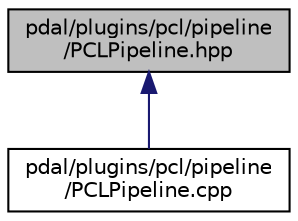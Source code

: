 digraph "pdal/plugins/pcl/pipeline/PCLPipeline.hpp"
{
  edge [fontname="Helvetica",fontsize="10",labelfontname="Helvetica",labelfontsize="10"];
  node [fontname="Helvetica",fontsize="10",shape=record];
  Node1 [label="pdal/plugins/pcl/pipeline\l/PCLPipeline.hpp",height=0.2,width=0.4,color="black", fillcolor="grey75", style="filled", fontcolor="black"];
  Node1 -> Node2 [dir="back",color="midnightblue",fontsize="10",style="solid",fontname="Helvetica"];
  Node2 [label="pdal/plugins/pcl/pipeline\l/PCLPipeline.cpp",height=0.2,width=0.4,color="black", fillcolor="white", style="filled",URL="$PCLPipeline_8cpp.html"];
}
